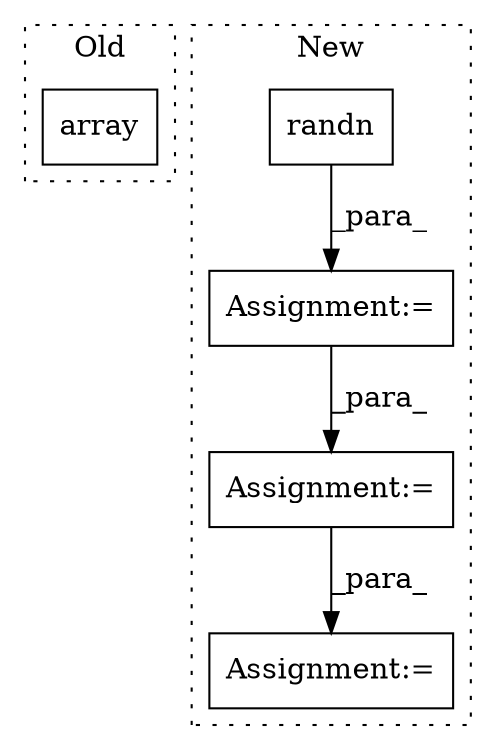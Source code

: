 digraph G {
subgraph cluster0 {
1 [label="array" a="32" s="1462,1483" l="6,1" shape="box"];
label = "Old";
style="dotted";
}
subgraph cluster1 {
2 [label="randn" a="32" s="701,711" l="6,1" shape="box"];
3 [label="Assignment:=" a="7" s="833" l="1" shape="box"];
4 [label="Assignment:=" a="7" s="1496" l="1" shape="box"];
5 [label="Assignment:=" a="7" s="1220" l="1" shape="box"];
label = "New";
style="dotted";
}
2 -> 3 [label="_para_"];
3 -> 5 [label="_para_"];
5 -> 4 [label="_para_"];
}